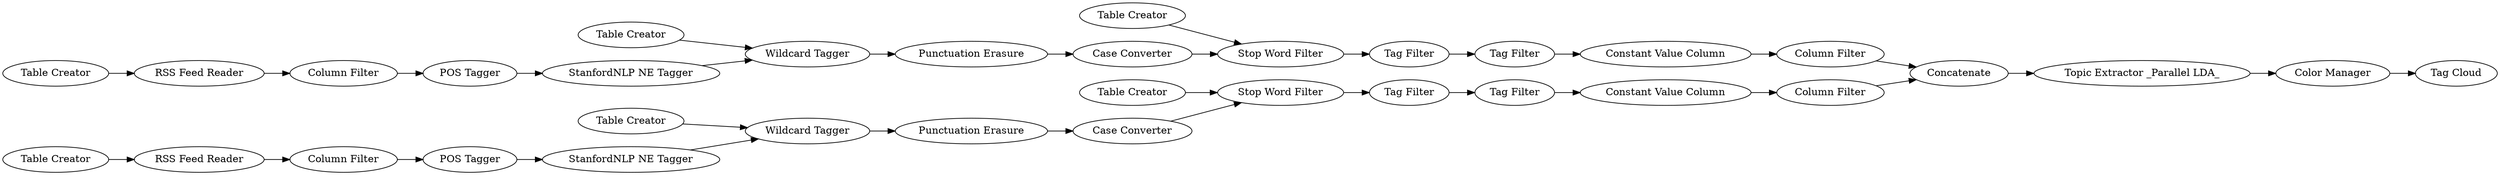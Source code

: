 digraph {
	"-2627736362759034103_10" [label="Wildcard Tagger"]
	"-3786555778715679101_53" [label="RSS Feed Reader"]
	"1828681613507909919_19" [label="Table Creator"]
	"-3786555778715679101_42" [label="Table Creator"]
	"1828681613507909919_24" [label="Column Filter"]
	"-3786555778715679101_11" [label="Table Creator"]
	"1828681613507909919_12" [label="Punctuation Erasure"]
	"1828681613507909919_17" [label="Tag Filter"]
	"-2627736362759034103_11" [label="Table Creator"]
	"-2627736362759034103_9" [label="StanfordNLP NE Tagger"]
	"-2627736362759034103_42" [label="Table Creator"]
	"4002892438053381951_29" [label="Case Converter"]
	"-3786555778715679101_60" [label="Column Filter"]
	"-3786555778715679101_10" [label="Wildcard Tagger"]
	"-5037482607734033852_58" [label="Topic Extractor _Parallel LDA_"]
	"4002892438053381951_12" [label="Constant Value Column"]
	"1828681613507909919_16" [label="Case Converter"]
	"4002892438053381951_28" [label="Stop Word Filter"]
	"1828681613507909919_23" [label="Constant Value Column"]
	"-5037482607734033852_60" [label="Tag Cloud"]
	"-2627736362759034103_7" [label="POS Tagger"]
	"4002892438053381951_32" [label="Column Filter"]
	"4002892438053381951_27" [label="Punctuation Erasure"]
	"4002892438053381951_31" [label="Tag Filter"]
	"-2360975143387383713_33" [label=Concatenate]
	"-3786555778715679101_9" [label="StanfordNLP NE Tagger"]
	"1828681613507909919_15" [label="Stop Word Filter"]
	"-2627736362759034103_60" [label="Column Filter"]
	"4002892438053381951_25" [label="Table Creator"]
	"-2627736362759034103_53" [label="RSS Feed Reader"]
	"4002892438053381951_26" [label="Tag Filter"]
	"-5037482607734033852_59" [label="Color Manager"]
	"-3786555778715679101_7" [label="POS Tagger"]
	"1828681613507909919_20" [label="Tag Filter"]
	"-3786555778715679101_53" -> "-3786555778715679101_60"
	"-2627736362759034103_42" -> "-2627736362759034103_53"
	"-2360975143387383713_33" -> "-5037482607734033852_58"
	"-2627736362759034103_11" -> "-2627736362759034103_10"
	"1828681613507909919_20" -> "1828681613507909919_23"
	"-2627736362759034103_53" -> "-2627736362759034103_60"
	"-3786555778715679101_7" -> "-3786555778715679101_9"
	"4002892438053381951_28" -> "4002892438053381951_26"
	"-2627736362759034103_7" -> "-2627736362759034103_9"
	"-3786555778715679101_9" -> "-3786555778715679101_10"
	"4002892438053381951_32" -> "-2360975143387383713_33"
	"-3786555778715679101_60" -> "-3786555778715679101_7"
	"-3786555778715679101_11" -> "-3786555778715679101_10"
	"-5037482607734033852_58" -> "-5037482607734033852_59"
	"4002892438053381951_25" -> "4002892438053381951_28"
	"1828681613507909919_12" -> "1828681613507909919_16"
	"1828681613507909919_19" -> "1828681613507909919_15"
	"1828681613507909919_16" -> "1828681613507909919_15"
	"1828681613507909919_17" -> "1828681613507909919_20"
	"-3786555778715679101_42" -> "-3786555778715679101_53"
	"4002892438053381951_29" -> "4002892438053381951_28"
	"4002892438053381951_12" -> "4002892438053381951_32"
	"4002892438053381951_26" -> "4002892438053381951_31"
	"-5037482607734033852_59" -> "-5037482607734033852_60"
	"1828681613507909919_15" -> "1828681613507909919_17"
	"1828681613507909919_23" -> "1828681613507909919_24"
	"4002892438053381951_31" -> "4002892438053381951_12"
	"-2627736362759034103_10" -> "4002892438053381951_27"
	"1828681613507909919_24" -> "-2360975143387383713_33"
	"-2627736362759034103_9" -> "-2627736362759034103_10"
	"4002892438053381951_27" -> "4002892438053381951_29"
	"-2627736362759034103_60" -> "-2627736362759034103_7"
	"-3786555778715679101_10" -> "1828681613507909919_12"
	rankdir=LR
}
